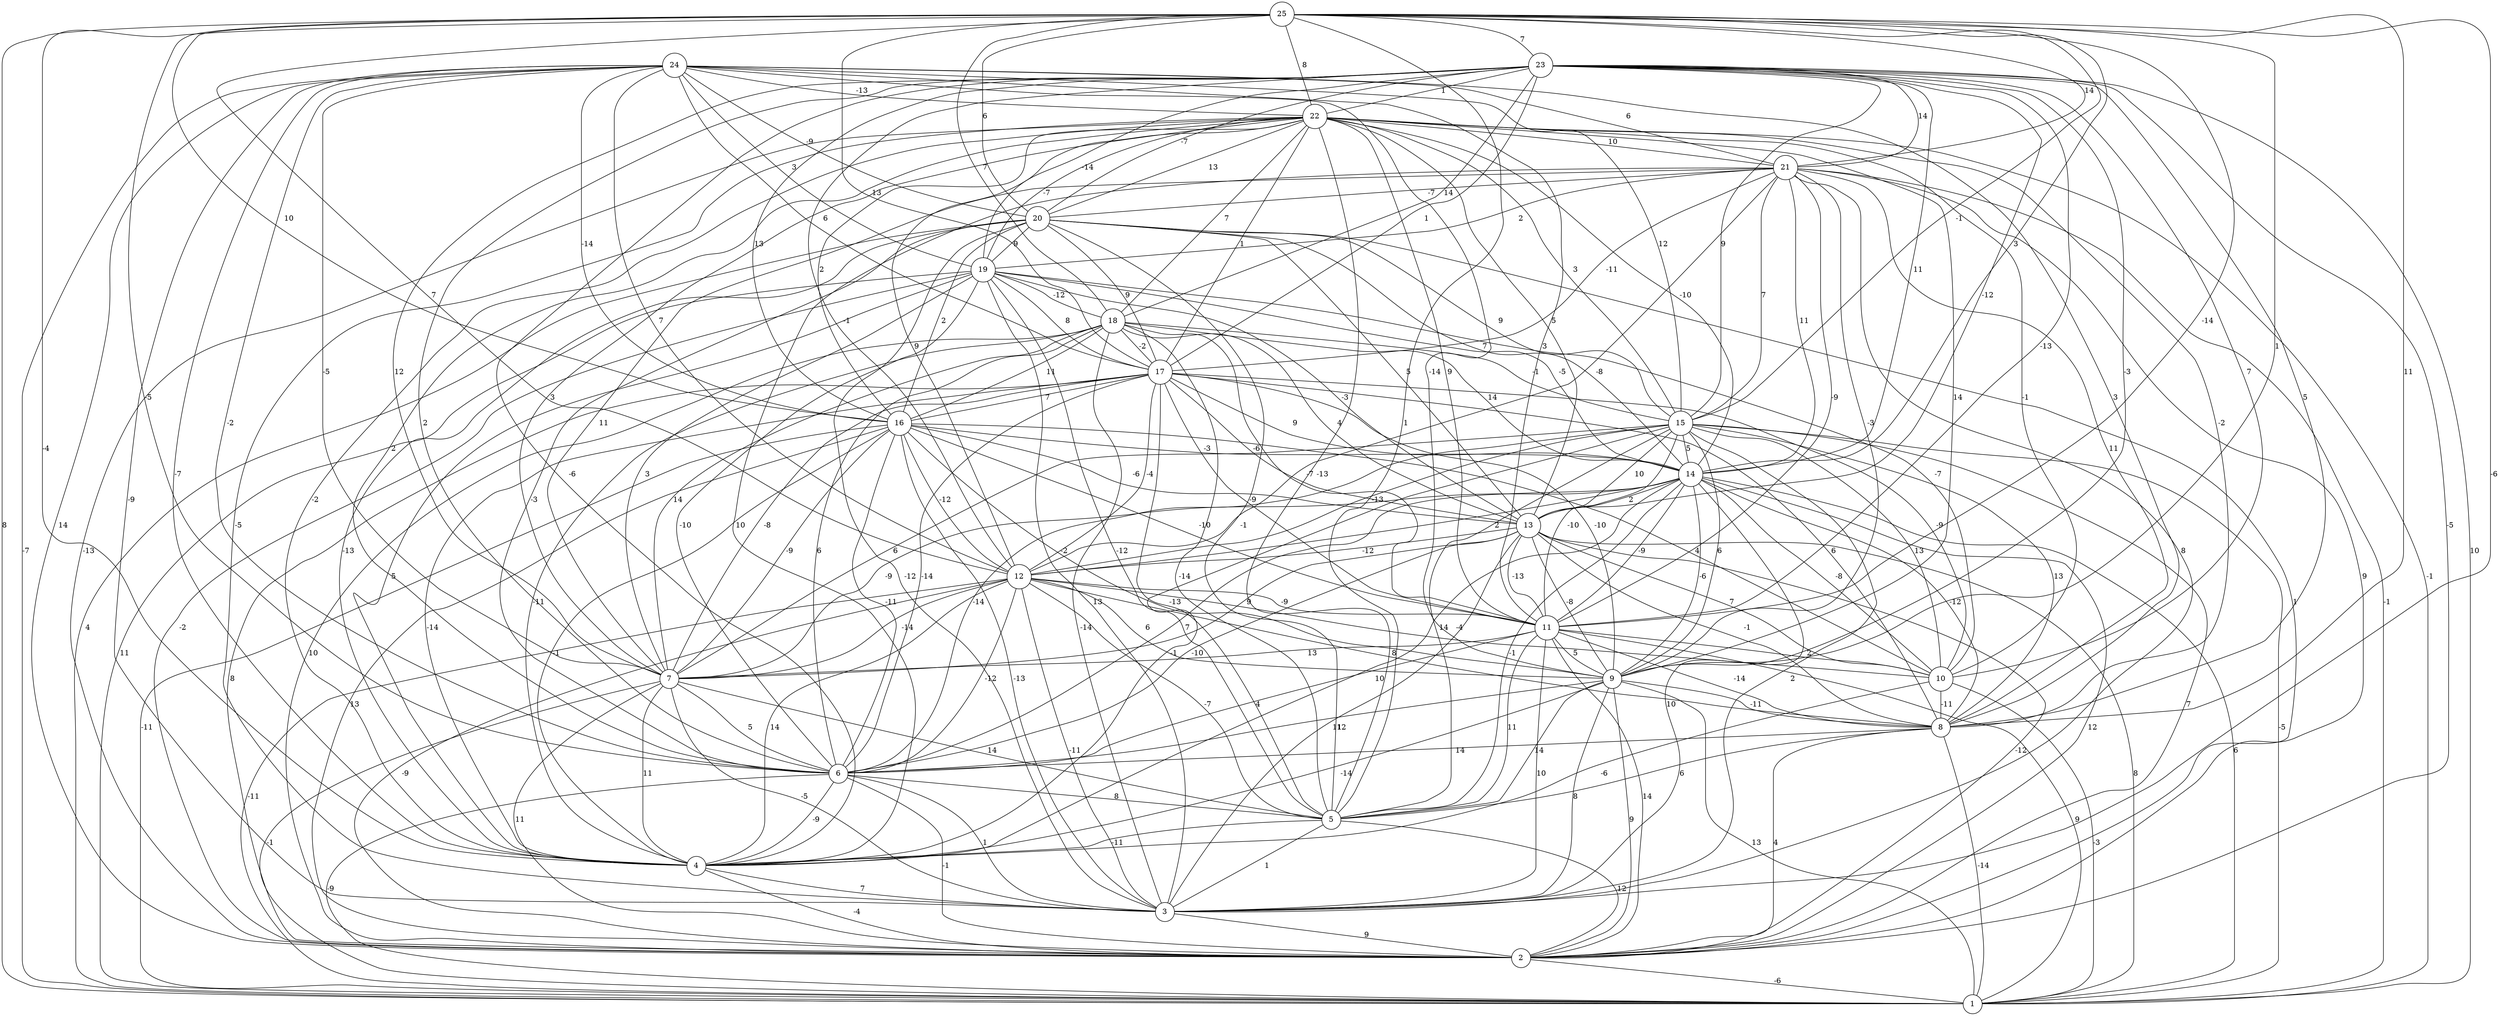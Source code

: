 graph { 
	 fontname="Helvetica,Arial,sans-serif" 
	 node [shape = circle]; 
	 25 -- 1 [label = "8"];
	 25 -- 3 [label = "-6"];
	 25 -- 4 [label = "-4"];
	 25 -- 5 [label = "1"];
	 25 -- 6 [label = "-5"];
	 25 -- 8 [label = "11"];
	 25 -- 9 [label = "1"];
	 25 -- 11 [label = "-14"];
	 25 -- 12 [label = "7"];
	 25 -- 14 [label = "3"];
	 25 -- 15 [label = "-1"];
	 25 -- 16 [label = "10"];
	 25 -- 17 [label = "13"];
	 25 -- 18 [label = "7"];
	 25 -- 20 [label = "6"];
	 25 -- 21 [label = "14"];
	 25 -- 22 [label = "8"];
	 25 -- 23 [label = "7"];
	 24 -- 1 [label = "-7"];
	 24 -- 2 [label = "14"];
	 24 -- 3 [label = "-9"];
	 24 -- 4 [label = "-7"];
	 24 -- 6 [label = "-2"];
	 24 -- 7 [label = "-5"];
	 24 -- 8 [label = "3"];
	 24 -- 9 [label = "-14"];
	 24 -- 11 [label = "3"];
	 24 -- 12 [label = "7"];
	 24 -- 15 [label = "12"];
	 24 -- 16 [label = "-14"];
	 24 -- 17 [label = "6"];
	 24 -- 19 [label = "3"];
	 24 -- 20 [label = "-9"];
	 24 -- 21 [label = "6"];
	 24 -- 22 [label = "-13"];
	 23 -- 1 [label = "10"];
	 23 -- 2 [label = "-5"];
	 23 -- 4 [label = "-6"];
	 23 -- 6 [label = "2"];
	 23 -- 7 [label = "12"];
	 23 -- 8 [label = "5"];
	 23 -- 9 [label = "-3"];
	 23 -- 10 [label = "7"];
	 23 -- 11 [label = "-13"];
	 23 -- 12 [label = "-1"];
	 23 -- 13 [label = "-12"];
	 23 -- 14 [label = "11"];
	 23 -- 15 [label = "9"];
	 23 -- 16 [label = "13"];
	 23 -- 17 [label = "1"];
	 23 -- 18 [label = "14"];
	 23 -- 19 [label = "-14"];
	 23 -- 20 [label = "-7"];
	 23 -- 21 [label = "14"];
	 23 -- 22 [label = "1"];
	 22 -- 1 [label = "-1"];
	 22 -- 2 [label = "-13"];
	 22 -- 3 [label = "-5"];
	 22 -- 4 [label = "-2"];
	 22 -- 5 [label = "-13"];
	 22 -- 6 [label = "2"];
	 22 -- 7 [label = "3"];
	 22 -- 8 [label = "-2"];
	 22 -- 9 [label = "14"];
	 22 -- 10 [label = "-1"];
	 22 -- 11 [label = "9"];
	 22 -- 12 [label = "9"];
	 22 -- 13 [label = "5"];
	 22 -- 14 [label = "-10"];
	 22 -- 15 [label = "3"];
	 22 -- 16 [label = "2"];
	 22 -- 17 [label = "1"];
	 22 -- 18 [label = "7"];
	 22 -- 19 [label = "-7"];
	 22 -- 20 [label = "13"];
	 22 -- 21 [label = "10"];
	 21 -- 1 [label = "-1"];
	 21 -- 2 [label = "9"];
	 21 -- 3 [label = "8"];
	 21 -- 4 [label = "10"];
	 21 -- 7 [label = "11"];
	 21 -- 8 [label = "11"];
	 21 -- 9 [label = "-3"];
	 21 -- 11 [label = "-9"];
	 21 -- 12 [label = "-8"];
	 21 -- 14 [label = "11"];
	 21 -- 15 [label = "7"];
	 21 -- 17 [label = "-11"];
	 21 -- 19 [label = "2"];
	 21 -- 20 [label = "-7"];
	 20 -- 1 [label = "4"];
	 20 -- 2 [label = "1"];
	 20 -- 3 [label = "-12"];
	 20 -- 4 [label = "-13"];
	 20 -- 5 [label = "-1"];
	 20 -- 6 [label = "-3"];
	 20 -- 13 [label = "5"];
	 20 -- 14 [label = "7"];
	 20 -- 15 [label = "9"];
	 20 -- 16 [label = "2"];
	 20 -- 17 [label = "9"];
	 20 -- 19 [label = "9"];
	 19 -- 1 [label = "11"];
	 19 -- 2 [label = "-2"];
	 19 -- 3 [label = "13"];
	 19 -- 4 [label = "5"];
	 19 -- 5 [label = "-12"];
	 19 -- 6 [label = "-10"];
	 19 -- 7 [label = "3"];
	 19 -- 10 [label = "-7"];
	 19 -- 13 [label = "-3"];
	 19 -- 14 [label = "-5"];
	 19 -- 17 [label = "8"];
	 19 -- 18 [label = "-12"];
	 18 -- 2 [label = "10"];
	 18 -- 3 [label = "-14"];
	 18 -- 4 [label = "-11"];
	 18 -- 5 [label = "-14"];
	 18 -- 6 [label = "6"];
	 18 -- 7 [label = "14"];
	 18 -- 11 [label = "-7"];
	 18 -- 13 [label = "4"];
	 18 -- 14 [label = "14"];
	 18 -- 15 [label = "-1"];
	 18 -- 16 [label = "11"];
	 18 -- 17 [label = "-2"];
	 17 -- 2 [label = "8"];
	 17 -- 4 [label = "-14"];
	 17 -- 5 [label = "-13"];
	 17 -- 6 [label = "-14"];
	 17 -- 7 [label = "-8"];
	 17 -- 8 [label = "6"];
	 17 -- 9 [label = "-10"];
	 17 -- 10 [label = "-9"];
	 17 -- 11 [label = "-9"];
	 17 -- 12 [label = "-4"];
	 17 -- 13 [label = "-6"];
	 17 -- 14 [label = "9"];
	 17 -- 16 [label = "7"];
	 16 -- 1 [label = "-11"];
	 16 -- 2 [label = "13"];
	 16 -- 3 [label = "-13"];
	 16 -- 4 [label = "-1"];
	 16 -- 6 [label = "-11"];
	 16 -- 7 [label = "-9"];
	 16 -- 9 [label = "-2"];
	 16 -- 10 [label = "4"];
	 16 -- 11 [label = "-10"];
	 16 -- 12 [label = "-12"];
	 16 -- 13 [label = "-6"];
	 16 -- 14 [label = "-3"];
	 15 -- 1 [label = "-5"];
	 15 -- 2 [label = "7"];
	 15 -- 3 [label = "2"];
	 15 -- 4 [label = "-1"];
	 15 -- 5 [label = "14"];
	 15 -- 6 [label = "-14"];
	 15 -- 7 [label = "6"];
	 15 -- 8 [label = "13"];
	 15 -- 9 [label = "6"];
	 15 -- 10 [label = "13"];
	 15 -- 11 [label = "-10"];
	 15 -- 12 [label = "-13"];
	 15 -- 13 [label = "10"];
	 15 -- 14 [label = "5"];
	 14 -- 1 [label = "6"];
	 14 -- 2 [label = "12"];
	 14 -- 3 [label = "10"];
	 14 -- 4 [label = "10"];
	 14 -- 5 [label = "-1"];
	 14 -- 6 [label = "7"];
	 14 -- 7 [label = "-9"];
	 14 -- 8 [label = "-12"];
	 14 -- 9 [label = "-6"];
	 14 -- 10 [label = "-8"];
	 14 -- 11 [label = "-9"];
	 14 -- 12 [label = "2"];
	 14 -- 13 [label = "2"];
	 13 -- 1 [label = "8"];
	 13 -- 2 [label = "-12"];
	 13 -- 3 [label = "12"];
	 13 -- 6 [label = "-10"];
	 13 -- 7 [label = "9"];
	 13 -- 8 [label = "-1"];
	 13 -- 9 [label = "-8"];
	 13 -- 10 [label = "7"];
	 13 -- 11 [label = "-13"];
	 13 -- 12 [label = "-12"];
	 12 -- 1 [label = "-11"];
	 12 -- 2 [label = "-9"];
	 12 -- 3 [label = "-11"];
	 12 -- 4 [label = "14"];
	 12 -- 5 [label = "-7"];
	 12 -- 6 [label = "-12"];
	 12 -- 7 [label = "-14"];
	 12 -- 8 [label = "8"];
	 12 -- 9 [label = "6"];
	 12 -- 10 [label = "-4"];
	 12 -- 11 [label = "-9"];
	 11 -- 1 [label = "9"];
	 11 -- 2 [label = "14"];
	 11 -- 3 [label = "10"];
	 11 -- 5 [label = "11"];
	 11 -- 6 [label = "4"];
	 11 -- 7 [label = "13"];
	 11 -- 8 [label = "-14"];
	 11 -- 9 [label = "5"];
	 11 -- 10 [label = "2"];
	 10 -- 1 [label = "-3"];
	 10 -- 4 [label = "-6"];
	 10 -- 8 [label = "-11"];
	 9 -- 1 [label = "13"];
	 9 -- 2 [label = "9"];
	 9 -- 3 [label = "8"];
	 9 -- 4 [label = "-14"];
	 9 -- 5 [label = "14"];
	 9 -- 6 [label = "11"];
	 9 -- 8 [label = "-11"];
	 8 -- 1 [label = "-14"];
	 8 -- 2 [label = "4"];
	 8 -- 5 [label = "6"];
	 8 -- 6 [label = "14"];
	 7 -- 1 [label = "-1"];
	 7 -- 2 [label = "11"];
	 7 -- 3 [label = "-5"];
	 7 -- 4 [label = "11"];
	 7 -- 5 [label = "14"];
	 7 -- 6 [label = "5"];
	 6 -- 1 [label = "-9"];
	 6 -- 2 [label = "-1"];
	 6 -- 3 [label = "1"];
	 6 -- 4 [label = "-9"];
	 6 -- 5 [label = "8"];
	 5 -- 2 [label = "12"];
	 5 -- 3 [label = "1"];
	 5 -- 4 [label = "-11"];
	 4 -- 2 [label = "-4"];
	 4 -- 3 [label = "7"];
	 3 -- 2 [label = "9"];
	 2 -- 1 [label = "-6"];
	 1;
	 2;
	 3;
	 4;
	 5;
	 6;
	 7;
	 8;
	 9;
	 10;
	 11;
	 12;
	 13;
	 14;
	 15;
	 16;
	 17;
	 18;
	 19;
	 20;
	 21;
	 22;
	 23;
	 24;
	 25;
}
